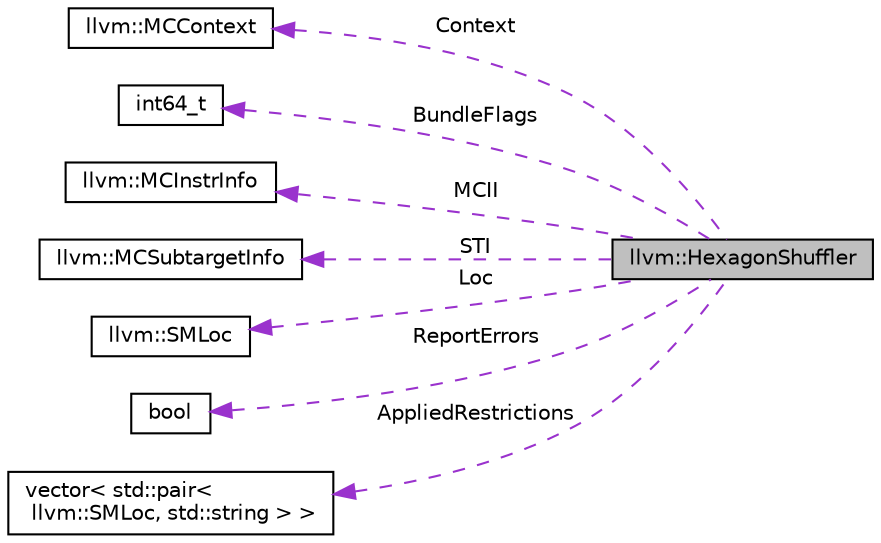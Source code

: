 digraph "llvm::HexagonShuffler"
{
 // LATEX_PDF_SIZE
  bgcolor="transparent";
  edge [fontname="Helvetica",fontsize="10",labelfontname="Helvetica",labelfontsize="10"];
  node [fontname="Helvetica",fontsize="10",shape="box"];
  rankdir="LR";
  Node1 [label="llvm::HexagonShuffler",height=0.2,width=0.4,color="black", fillcolor="grey75", style="filled", fontcolor="black",tooltip=" "];
  Node2 -> Node1 [dir="back",color="darkorchid3",fontsize="10",style="dashed",label=" Context" ,fontname="Helvetica"];
  Node2 [label="llvm::MCContext",height=0.2,width=0.4,color="black",URL="$classllvm_1_1MCContext.html",tooltip="Context object for machine code objects."];
  Node3 -> Node1 [dir="back",color="darkorchid3",fontsize="10",style="dashed",label=" BundleFlags" ,fontname="Helvetica"];
  Node3 [label="int64_t",height=0.2,width=0.4,color="black",tooltip=" "];
  Node4 -> Node1 [dir="back",color="darkorchid3",fontsize="10",style="dashed",label=" MCII" ,fontname="Helvetica"];
  Node4 [label="llvm::MCInstrInfo",height=0.2,width=0.4,color="black",URL="$classllvm_1_1MCInstrInfo.html",tooltip="Interface to description of machine instruction set."];
  Node5 -> Node1 [dir="back",color="darkorchid3",fontsize="10",style="dashed",label=" STI" ,fontname="Helvetica"];
  Node5 [label="llvm::MCSubtargetInfo",height=0.2,width=0.4,color="black",URL="$classllvm_1_1MCSubtargetInfo.html",tooltip="Generic base class for all target subtargets."];
  Node6 -> Node1 [dir="back",color="darkorchid3",fontsize="10",style="dashed",label=" Loc" ,fontname="Helvetica"];
  Node6 [label="llvm::SMLoc",height=0.2,width=0.4,color="black",URL="$classllvm_1_1SMLoc.html",tooltip="Represents a location in source code."];
  Node7 -> Node1 [dir="back",color="darkorchid3",fontsize="10",style="dashed",label=" ReportErrors" ,fontname="Helvetica"];
  Node7 [label="bool",height=0.2,width=0.4,color="black",URL="$classbool.html",tooltip=" "];
  Node8 -> Node1 [dir="back",color="darkorchid3",fontsize="10",style="dashed",label=" AppliedRestrictions" ,fontname="Helvetica"];
  Node8 [label="vector\< std::pair\<\l llvm::SMLoc, std::string \> \>",height=0.2,width=0.4,color="black",tooltip=" "];
}
